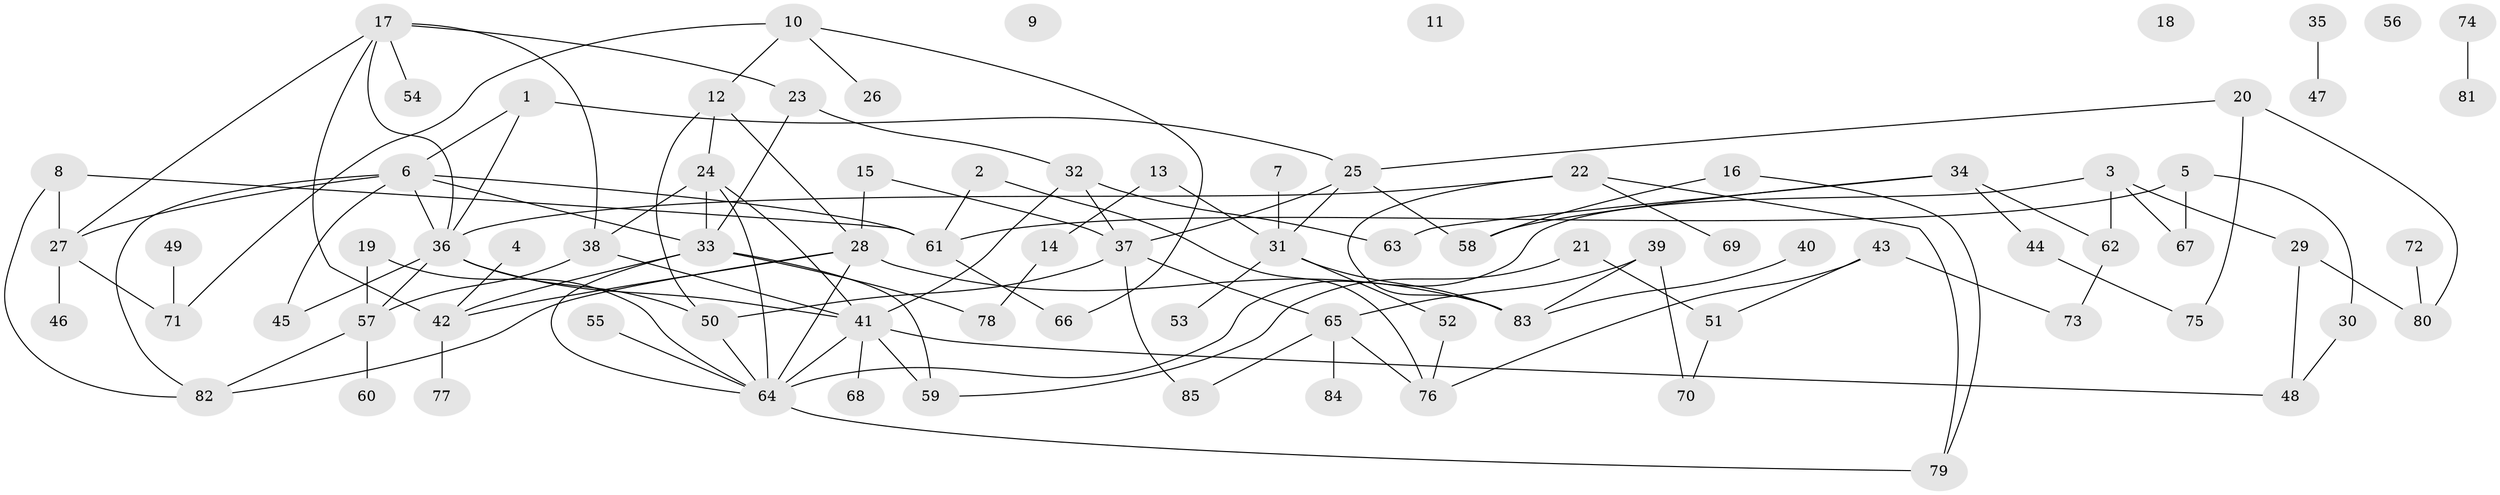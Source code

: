 // Generated by graph-tools (version 1.1) at 2025/00/03/09/25 03:00:46]
// undirected, 85 vertices, 124 edges
graph export_dot {
graph [start="1"]
  node [color=gray90,style=filled];
  1;
  2;
  3;
  4;
  5;
  6;
  7;
  8;
  9;
  10;
  11;
  12;
  13;
  14;
  15;
  16;
  17;
  18;
  19;
  20;
  21;
  22;
  23;
  24;
  25;
  26;
  27;
  28;
  29;
  30;
  31;
  32;
  33;
  34;
  35;
  36;
  37;
  38;
  39;
  40;
  41;
  42;
  43;
  44;
  45;
  46;
  47;
  48;
  49;
  50;
  51;
  52;
  53;
  54;
  55;
  56;
  57;
  58;
  59;
  60;
  61;
  62;
  63;
  64;
  65;
  66;
  67;
  68;
  69;
  70;
  71;
  72;
  73;
  74;
  75;
  76;
  77;
  78;
  79;
  80;
  81;
  82;
  83;
  84;
  85;
  1 -- 6;
  1 -- 25;
  1 -- 36;
  2 -- 61;
  2 -- 76;
  3 -- 29;
  3 -- 62;
  3 -- 64;
  3 -- 67;
  4 -- 42;
  5 -- 30;
  5 -- 61;
  5 -- 67;
  6 -- 27;
  6 -- 33;
  6 -- 36;
  6 -- 45;
  6 -- 61;
  6 -- 82;
  7 -- 31;
  8 -- 27;
  8 -- 61;
  8 -- 82;
  10 -- 12;
  10 -- 26;
  10 -- 66;
  10 -- 71;
  12 -- 24;
  12 -- 28;
  12 -- 50;
  13 -- 14;
  13 -- 31;
  14 -- 78;
  15 -- 28;
  15 -- 37;
  16 -- 58;
  16 -- 79;
  17 -- 23;
  17 -- 27;
  17 -- 36;
  17 -- 38;
  17 -- 42;
  17 -- 54;
  19 -- 57;
  19 -- 64;
  20 -- 25;
  20 -- 75;
  20 -- 80;
  21 -- 51;
  21 -- 59;
  22 -- 36;
  22 -- 69;
  22 -- 79;
  22 -- 83;
  23 -- 32;
  23 -- 33;
  24 -- 33;
  24 -- 38;
  24 -- 41;
  24 -- 64;
  25 -- 31;
  25 -- 37;
  25 -- 58;
  27 -- 46;
  27 -- 71;
  28 -- 42;
  28 -- 64;
  28 -- 82;
  28 -- 83;
  29 -- 48;
  29 -- 80;
  30 -- 48;
  31 -- 52;
  31 -- 53;
  31 -- 83;
  32 -- 37;
  32 -- 41;
  32 -- 63;
  33 -- 42;
  33 -- 59;
  33 -- 64;
  33 -- 78;
  34 -- 44;
  34 -- 58;
  34 -- 62;
  34 -- 63;
  35 -- 47;
  36 -- 41;
  36 -- 45;
  36 -- 50;
  36 -- 57;
  37 -- 50;
  37 -- 65;
  37 -- 85;
  38 -- 41;
  38 -- 57;
  39 -- 65;
  39 -- 70;
  39 -- 83;
  40 -- 83;
  41 -- 48;
  41 -- 59;
  41 -- 64;
  41 -- 68;
  42 -- 77;
  43 -- 51;
  43 -- 73;
  43 -- 76;
  44 -- 75;
  49 -- 71;
  50 -- 64;
  51 -- 70;
  52 -- 76;
  55 -- 64;
  57 -- 60;
  57 -- 82;
  61 -- 66;
  62 -- 73;
  64 -- 79;
  65 -- 76;
  65 -- 84;
  65 -- 85;
  72 -- 80;
  74 -- 81;
}
